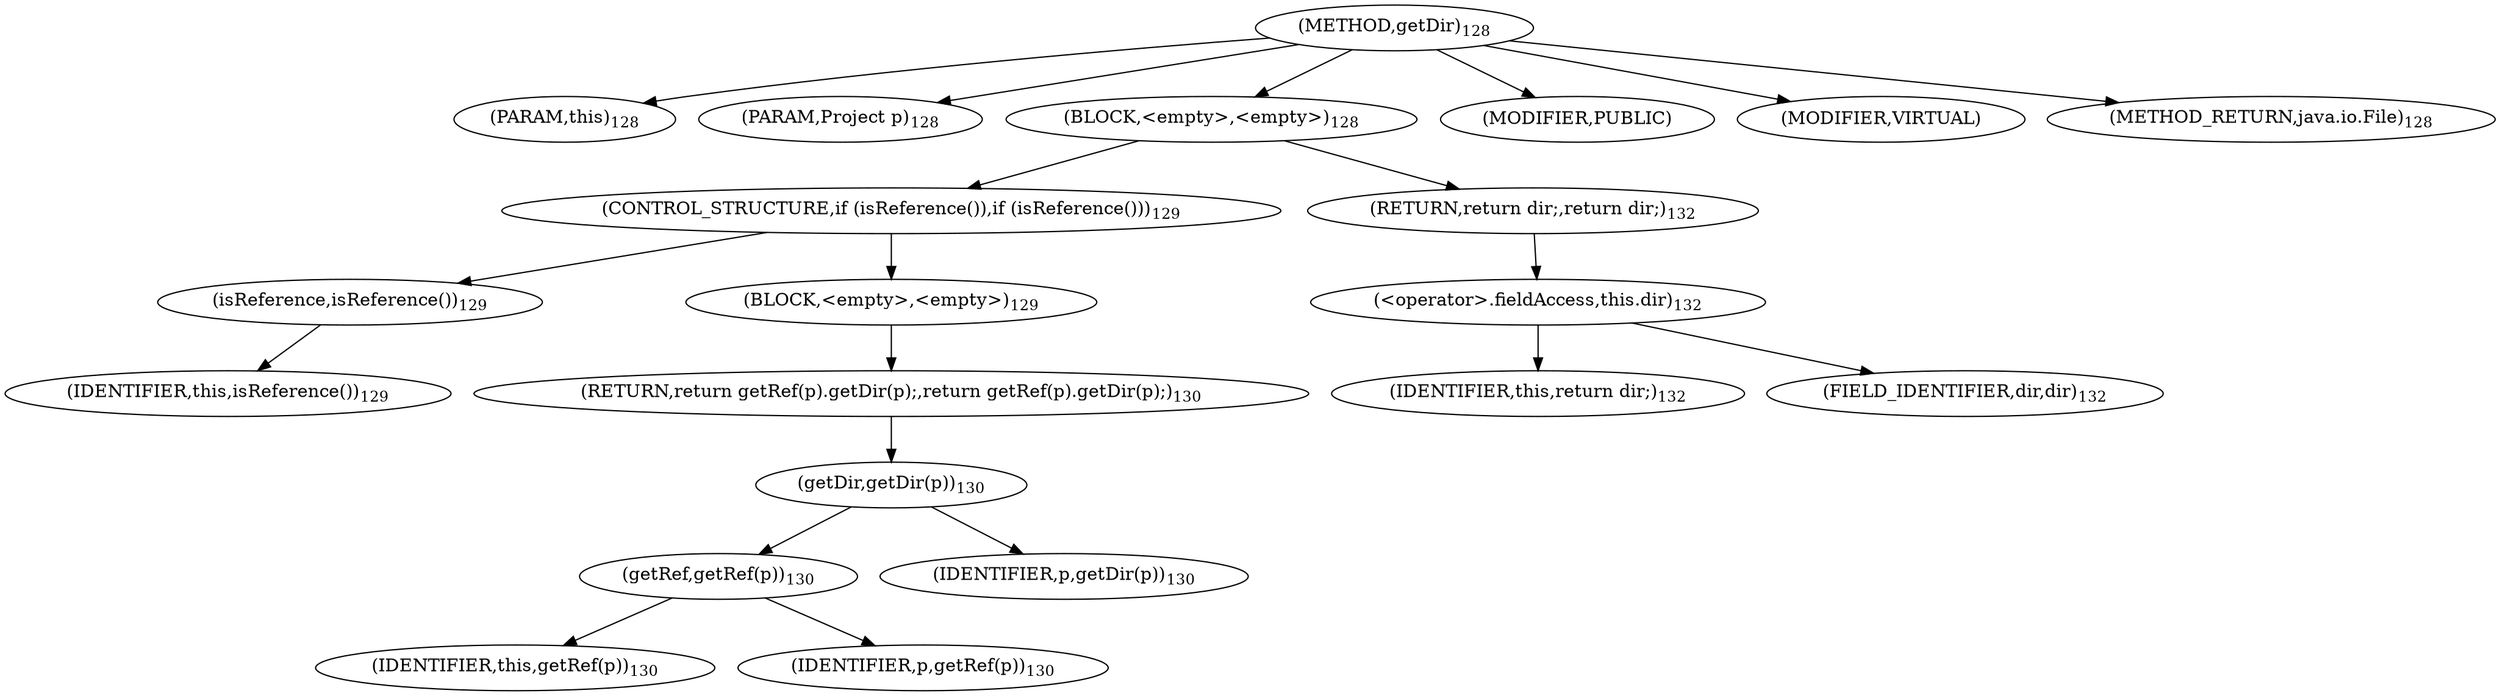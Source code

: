 digraph "getDir" {  
"245" [label = <(METHOD,getDir)<SUB>128</SUB>> ]
"18" [label = <(PARAM,this)<SUB>128</SUB>> ]
"246" [label = <(PARAM,Project p)<SUB>128</SUB>> ]
"247" [label = <(BLOCK,&lt;empty&gt;,&lt;empty&gt;)<SUB>128</SUB>> ]
"248" [label = <(CONTROL_STRUCTURE,if (isReference()),if (isReference()))<SUB>129</SUB>> ]
"249" [label = <(isReference,isReference())<SUB>129</SUB>> ]
"17" [label = <(IDENTIFIER,this,isReference())<SUB>129</SUB>> ]
"250" [label = <(BLOCK,&lt;empty&gt;,&lt;empty&gt;)<SUB>129</SUB>> ]
"251" [label = <(RETURN,return getRef(p).getDir(p);,return getRef(p).getDir(p);)<SUB>130</SUB>> ]
"252" [label = <(getDir,getDir(p))<SUB>130</SUB>> ]
"253" [label = <(getRef,getRef(p))<SUB>130</SUB>> ]
"19" [label = <(IDENTIFIER,this,getRef(p))<SUB>130</SUB>> ]
"254" [label = <(IDENTIFIER,p,getRef(p))<SUB>130</SUB>> ]
"255" [label = <(IDENTIFIER,p,getDir(p))<SUB>130</SUB>> ]
"256" [label = <(RETURN,return dir;,return dir;)<SUB>132</SUB>> ]
"257" [label = <(&lt;operator&gt;.fieldAccess,this.dir)<SUB>132</SUB>> ]
"258" [label = <(IDENTIFIER,this,return dir;)<SUB>132</SUB>> ]
"259" [label = <(FIELD_IDENTIFIER,dir,dir)<SUB>132</SUB>> ]
"260" [label = <(MODIFIER,PUBLIC)> ]
"261" [label = <(MODIFIER,VIRTUAL)> ]
"262" [label = <(METHOD_RETURN,java.io.File)<SUB>128</SUB>> ]
  "245" -> "18" 
  "245" -> "246" 
  "245" -> "247" 
  "245" -> "260" 
  "245" -> "261" 
  "245" -> "262" 
  "247" -> "248" 
  "247" -> "256" 
  "248" -> "249" 
  "248" -> "250" 
  "249" -> "17" 
  "250" -> "251" 
  "251" -> "252" 
  "252" -> "253" 
  "252" -> "255" 
  "253" -> "19" 
  "253" -> "254" 
  "256" -> "257" 
  "257" -> "258" 
  "257" -> "259" 
}
